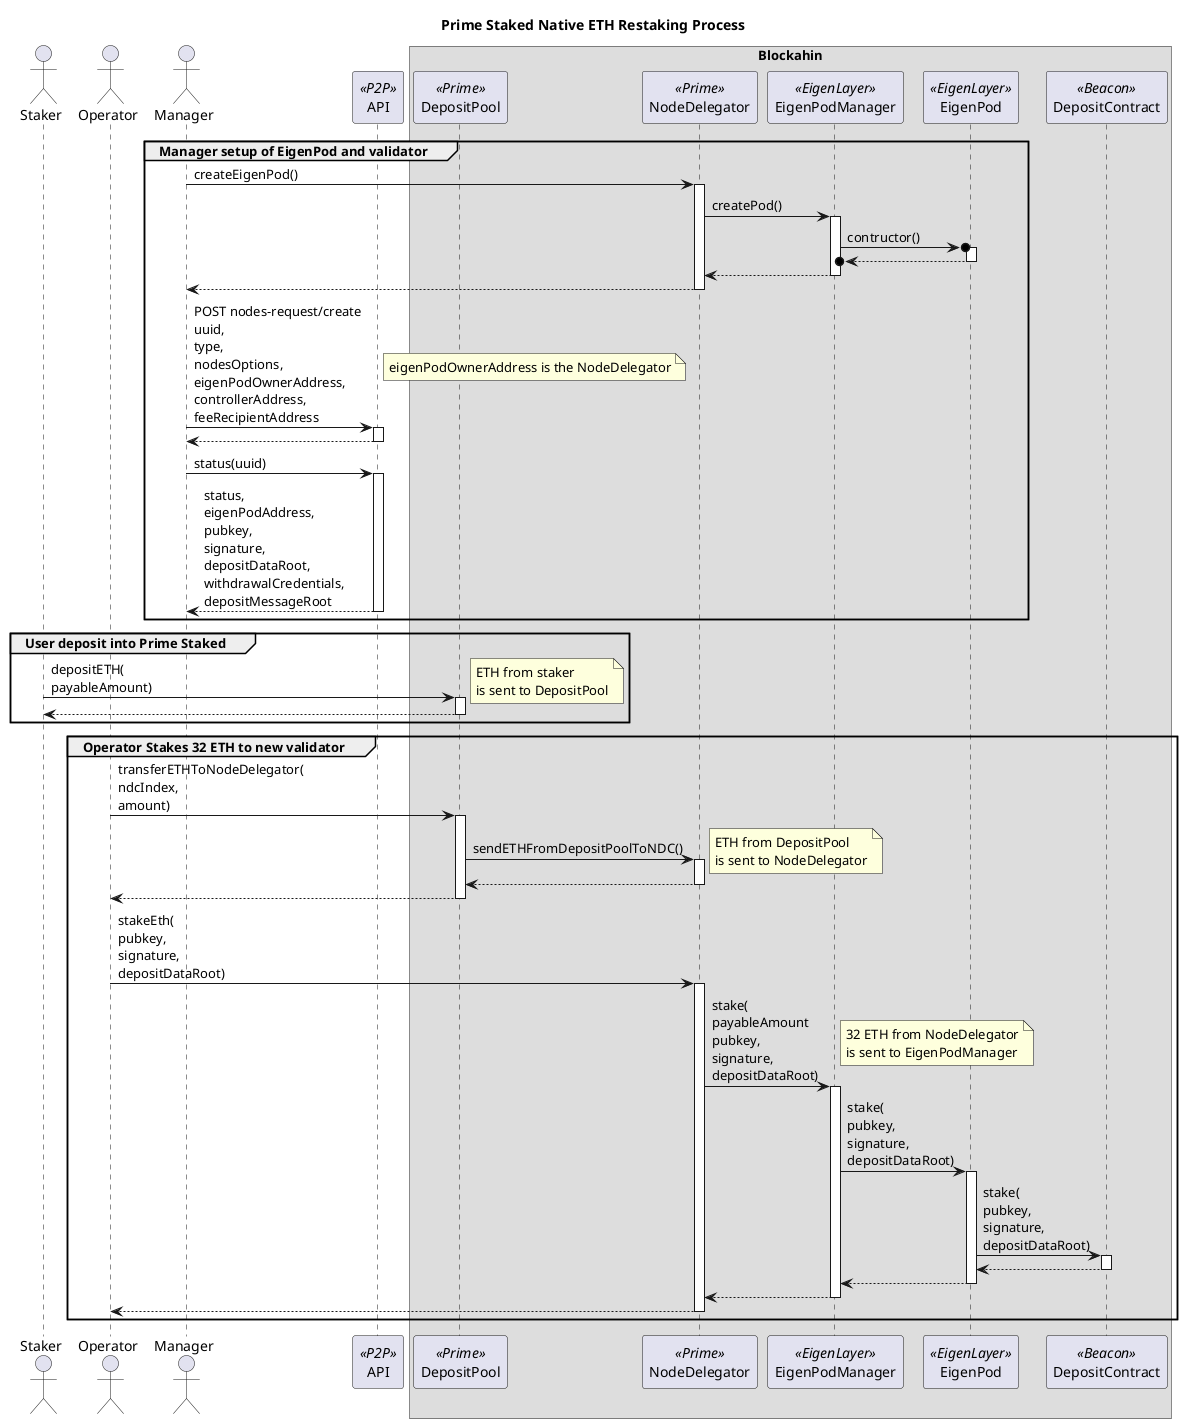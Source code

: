 @startuml

skinparam tabSize 2

title "Prime Staked Native ETH Restaking Process"

actor "Staker" as staker
actor "Operator" as op
actor "Manager" as man
participant "API" as api <<P2P>>

box "Blockahin"
participant "DepositPool" as dp <<Prime>>
participant "NodeDelegator" as nd <<Prime>>
participant "EigenPodManager" as podMan <<EigenLayer>>
participant "EigenPod" as pod <<EigenLayer>>
participant "DepositContract" as dep <<Beacon>>
end box

group Manager setup of EigenPod and validator
man -> nd : createEigenPod()
activate nd
nd -> podMan : createPod()
activate podMan
podMan ->o pod: contructor()
activate pod
return
return
return

man -> api: POST nodes-request/create\nuuid,\ntype,\nnodesOptions,\neigenPodOwnerAddress,\ncontrollerAddress,\nfeeRecipientAddress
activate api
note right : eigenPodOwnerAddress is the NodeDelegator
return

man -> api: status(uuid)
activate api
return status,\neigenPodAddress,\npubkey,\nsignature,\ndepositDataRoot,\nwithdrawalCredentials,\ndepositMessageRoot

end group

group User deposit into Prime Staked

staker -> dp : depositETH(\npayableAmount)
note right : ETH from staker\nis sent to DepositPool
activate dp
return

end group


' group Manager adds another validator

' man -> api: POST nodes-request/create\nuuid,\ntype,\nnodesOptions,\neigenPodOwnerAddress,\ncontrollerAddress,\nfeeRecipientAddress
' activate api
' note right : eigenPodOwnerAddress is the NodeDelegator
' return

' man -> api: status(uuid)
' activate api
' return status,\neigenPodAddress,\npubkey,\nsignature,\ndepositDataRoot,\nwithdrawalCredentials,\ndepositMessageRoot

' end group

group Operator Stakes 32 ETH to new validator

op -> dp : transferETHToNodeDelegator(\nndcIndex,\namount)
activate dp
dp -> nd : sendETHFromDepositPoolToNDC()
note right : ETH from DepositPool\nis sent to NodeDelegator
activate nd
return
return


op -> nd : stakeEth(\npubkey,\nsignature,\ndepositDataRoot)
activate nd
nd -> podMan : stake(\npayableAmount\npubkey,\nsignature,\ndepositDataRoot)
note right : 32 ETH from NodeDelegator\nis sent to EigenPodManager
activate podMan
podMan -> pod : stake(\npubkey,\nsignature,\ndepositDataRoot)
activate pod
pod -> dep : stake(\npubkey,\nsignature,\ndepositDataRoot)
activate dep
return
return
return
return
' man -> dep : deposit(\npubkey,\nsignature,\ndeposit_data_root)
' activate dep
' return

end group

@enduml
